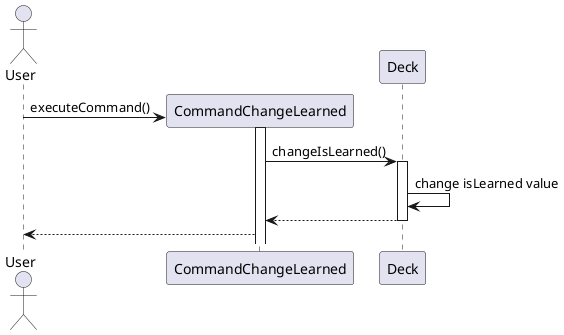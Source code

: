 @startuml

actor User
User -> CommandChangeLearned **: executeCommand()
CommandChangeLearned++
CommandChangeLearned -> Deck++: changeIsLearned()

    Deck -> Deck: change isLearned value

return
CommandChangeLearned --> User


@enduml